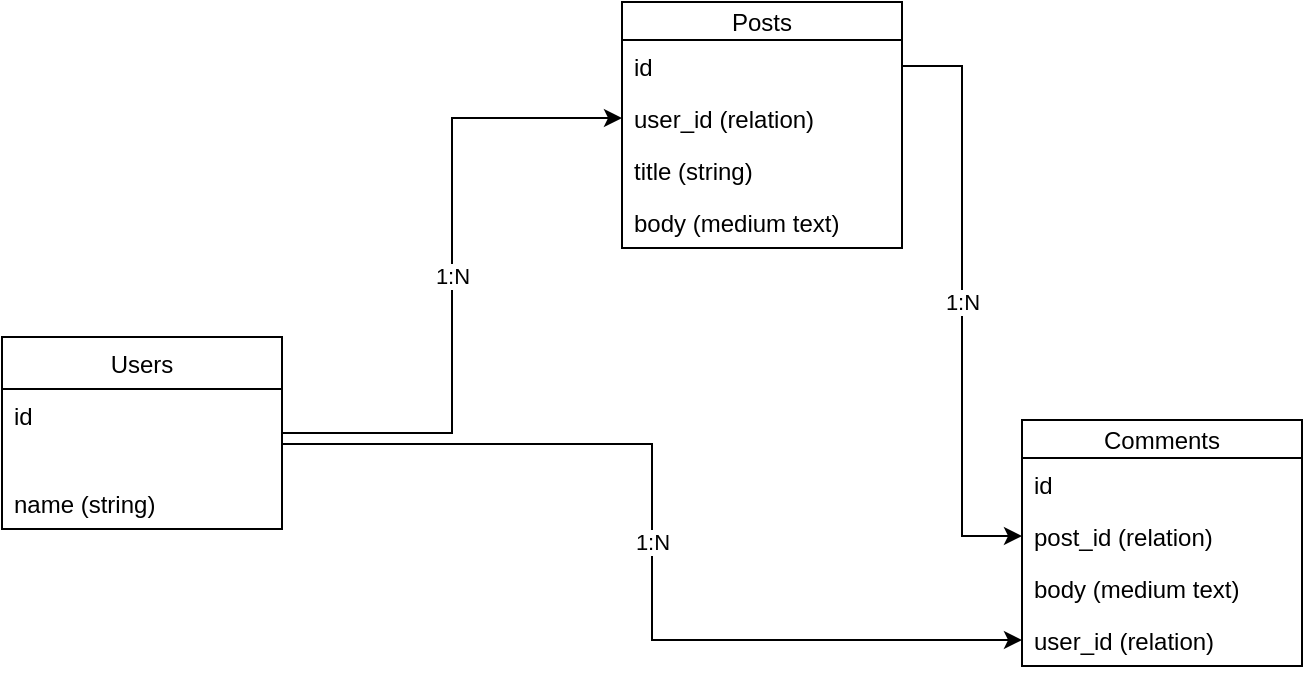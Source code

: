 <mxfile version="11.1.4" type="device"><diagram id="kGFo6OekWnRTniDnXxb_" name="Page-1"><mxGraphModel dx="1422" dy="854" grid="1" gridSize="10" guides="1" tooltips="1" connect="1" arrows="1" fold="1" page="1" pageScale="1" pageWidth="827" pageHeight="1169" math="0" shadow="0"><root><mxCell id="0"/><mxCell id="1" parent="0"/><mxCell id="Ds0DkX3vLV0cCHFhq_5T-1" value="Users" style="swimlane;fontStyle=0;childLayout=stackLayout;horizontal=1;startSize=26;fillColor=none;horizontalStack=0;resizeParent=1;resizeParentMax=0;resizeLast=0;collapsible=1;marginBottom=0;" parent="1" vertex="1"><mxGeometry x="100" y="456.5" width="140" height="96" as="geometry"/></mxCell><mxCell id="Ds0DkX3vLV0cCHFhq_5T-2" value="id" style="text;strokeColor=none;fillColor=none;align=left;verticalAlign=top;spacingLeft=4;spacingRight=4;overflow=hidden;rotatable=0;points=[[0,0.5],[1,0.5]];portConstraint=eastwest;" parent="Ds0DkX3vLV0cCHFhq_5T-1" vertex="1"><mxGeometry y="26" width="140" height="44" as="geometry"/></mxCell><mxCell id="Ds0DkX3vLV0cCHFhq_5T-4" value="name (string)" style="text;strokeColor=none;fillColor=none;align=left;verticalAlign=top;spacingLeft=4;spacingRight=4;overflow=hidden;rotatable=0;points=[[0,0.5],[1,0.5]];portConstraint=eastwest;" parent="Ds0DkX3vLV0cCHFhq_5T-1" vertex="1"><mxGeometry y="70" width="140" height="26" as="geometry"/></mxCell><mxCell id="Ds0DkX3vLV0cCHFhq_5T-8" value="Posts" style="swimlane;fontStyle=0;childLayout=stackLayout;horizontal=1;startSize=19;fillColor=none;horizontalStack=0;resizeParent=1;resizeParentMax=0;resizeLast=0;collapsible=1;marginBottom=0;" parent="1" vertex="1"><mxGeometry x="410" y="289" width="140" height="123" as="geometry"/></mxCell><mxCell id="Ds0DkX3vLV0cCHFhq_5T-9" value="id" style="text;strokeColor=none;fillColor=none;align=left;verticalAlign=top;spacingLeft=4;spacingRight=4;overflow=hidden;rotatable=0;points=[[0,0.5],[1,0.5]];portConstraint=eastwest;" parent="Ds0DkX3vLV0cCHFhq_5T-8" vertex="1"><mxGeometry y="19" width="140" height="26" as="geometry"/></mxCell><mxCell id="Ds0DkX3vLV0cCHFhq_5T-10" value="user_id (relation)" style="text;strokeColor=none;fillColor=none;align=left;verticalAlign=top;spacingLeft=4;spacingRight=4;overflow=hidden;rotatable=0;points=[[0,0.5],[1,0.5]];portConstraint=eastwest;" parent="Ds0DkX3vLV0cCHFhq_5T-8" vertex="1"><mxGeometry y="45" width="140" height="26" as="geometry"/></mxCell><mxCell id="Ds0DkX3vLV0cCHFhq_5T-11" value="title (string)" style="text;strokeColor=none;fillColor=none;align=left;verticalAlign=top;spacingLeft=4;spacingRight=4;overflow=hidden;rotatable=0;points=[[0,0.5],[1,0.5]];portConstraint=eastwest;" parent="Ds0DkX3vLV0cCHFhq_5T-8" vertex="1"><mxGeometry y="71" width="140" height="26" as="geometry"/></mxCell><mxCell id="Ds0DkX3vLV0cCHFhq_5T-12" value="body (medium text)" style="text;strokeColor=none;fillColor=none;align=left;verticalAlign=top;spacingLeft=4;spacingRight=4;overflow=hidden;rotatable=0;points=[[0,0.5],[1,0.5]];portConstraint=eastwest;" parent="Ds0DkX3vLV0cCHFhq_5T-8" vertex="1"><mxGeometry y="97" width="140" height="26" as="geometry"/></mxCell><mxCell id="Ds0DkX3vLV0cCHFhq_5T-13" value="1:N" style="edgeStyle=orthogonalEdgeStyle;rounded=0;orthogonalLoop=1;jettySize=auto;html=1;" parent="1" source="Ds0DkX3vLV0cCHFhq_5T-2" target="Ds0DkX3vLV0cCHFhq_5T-10" edge="1"><mxGeometry relative="1" as="geometry"/></mxCell><mxCell id="Ds0DkX3vLV0cCHFhq_5T-15" value="Comments" style="swimlane;fontStyle=0;childLayout=stackLayout;horizontal=1;startSize=19;fillColor=none;horizontalStack=0;resizeParent=1;resizeParentMax=0;resizeLast=0;collapsible=1;marginBottom=0;" parent="1" vertex="1"><mxGeometry x="610" y="498" width="140" height="123" as="geometry"/></mxCell><mxCell id="Ds0DkX3vLV0cCHFhq_5T-16" value="id" style="text;strokeColor=none;fillColor=none;align=left;verticalAlign=top;spacingLeft=4;spacingRight=4;overflow=hidden;rotatable=0;points=[[0,0.5],[1,0.5]];portConstraint=eastwest;" parent="Ds0DkX3vLV0cCHFhq_5T-15" vertex="1"><mxGeometry y="19" width="140" height="26" as="geometry"/></mxCell><mxCell id="Ds0DkX3vLV0cCHFhq_5T-17" value="post_id (relation)" style="text;strokeColor=none;fillColor=none;align=left;verticalAlign=top;spacingLeft=4;spacingRight=4;overflow=hidden;rotatable=0;points=[[0,0.5],[1,0.5]];portConstraint=eastwest;" parent="Ds0DkX3vLV0cCHFhq_5T-15" vertex="1"><mxGeometry y="45" width="140" height="26" as="geometry"/></mxCell><mxCell id="Ds0DkX3vLV0cCHFhq_5T-19" value="body (medium text)" style="text;strokeColor=none;fillColor=none;align=left;verticalAlign=top;spacingLeft=4;spacingRight=4;overflow=hidden;rotatable=0;points=[[0,0.5],[1,0.5]];portConstraint=eastwest;" parent="Ds0DkX3vLV0cCHFhq_5T-15" vertex="1"><mxGeometry y="71" width="140" height="26" as="geometry"/></mxCell><mxCell id="Ds0DkX3vLV0cCHFhq_5T-20" value="user_id (relation)" style="text;strokeColor=none;fillColor=none;align=left;verticalAlign=top;spacingLeft=4;spacingRight=4;overflow=hidden;rotatable=0;points=[[0,0.5],[1,0.5]];portConstraint=eastwest;" parent="Ds0DkX3vLV0cCHFhq_5T-15" vertex="1"><mxGeometry y="97" width="140" height="26" as="geometry"/></mxCell><mxCell id="Ds0DkX3vLV0cCHFhq_5T-21" value="1:N" style="edgeStyle=orthogonalEdgeStyle;rounded=0;orthogonalLoop=1;jettySize=auto;html=1;" parent="1" source="Ds0DkX3vLV0cCHFhq_5T-9" target="Ds0DkX3vLV0cCHFhq_5T-17" edge="1"><mxGeometry relative="1" as="geometry"/></mxCell><mxCell id="Ds0DkX3vLV0cCHFhq_5T-22" value="1:N" style="edgeStyle=orthogonalEdgeStyle;rounded=0;orthogonalLoop=1;jettySize=auto;html=1;" parent="1" source="Ds0DkX3vLV0cCHFhq_5T-2" target="Ds0DkX3vLV0cCHFhq_5T-20" edge="1"><mxGeometry relative="1" as="geometry"><Array as="points"><mxPoint x="425" y="510"/><mxPoint x="425" y="608"/></Array></mxGeometry></mxCell></root></mxGraphModel></diagram></mxfile>